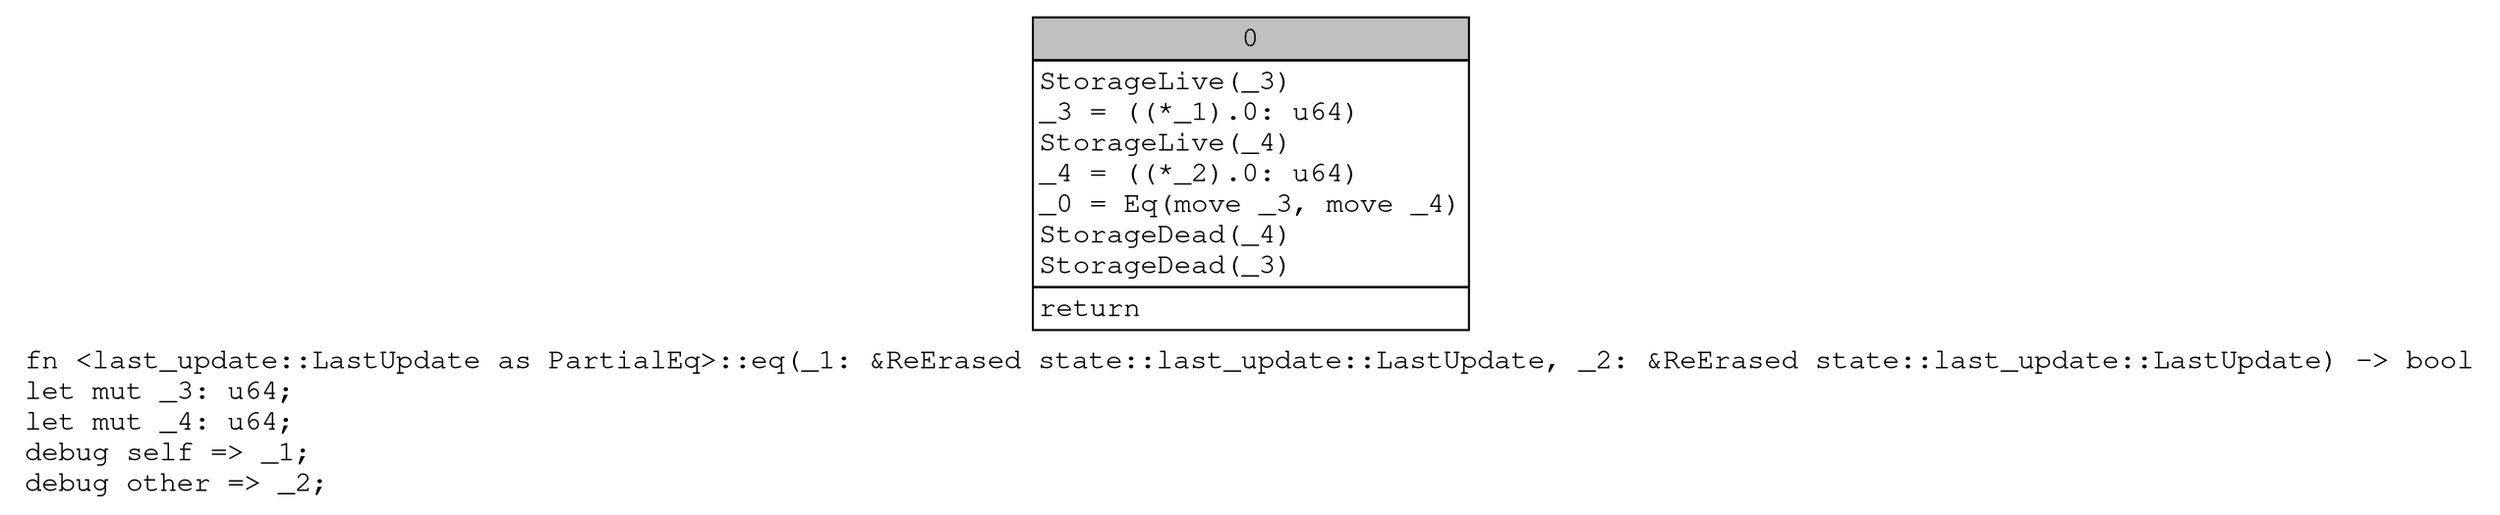 digraph Mir_0_1478 {
    graph [fontname="Courier, monospace"];
    node [fontname="Courier, monospace"];
    edge [fontname="Courier, monospace"];
    label=<fn &lt;last_update::LastUpdate as PartialEq&gt;::eq(_1: &amp;ReErased state::last_update::LastUpdate, _2: &amp;ReErased state::last_update::LastUpdate) -&gt; bool<br align="left"/>let mut _3: u64;<br align="left"/>let mut _4: u64;<br align="left"/>debug self =&gt; _1;<br align="left"/>debug other =&gt; _2;<br align="left"/>>;
    bb0__0_1478 [shape="none", label=<<table border="0" cellborder="1" cellspacing="0"><tr><td bgcolor="gray" align="center" colspan="1">0</td></tr><tr><td align="left" balign="left">StorageLive(_3)<br/>_3 = ((*_1).0: u64)<br/>StorageLive(_4)<br/>_4 = ((*_2).0: u64)<br/>_0 = Eq(move _3, move _4)<br/>StorageDead(_4)<br/>StorageDead(_3)<br/></td></tr><tr><td align="left">return</td></tr></table>>];
}
